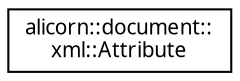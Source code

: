 digraph "Иерархия классов. Графический вид."
{
 // INTERACTIVE_SVG=YES
  edge [fontname="Verdana",fontsize="10",labelfontname="Verdana",labelfontsize="10"];
  node [fontname="Verdana",fontsize="10",shape=record];
  rankdir="LR";
  Node1 [label="alicorn::document::\lxml::Attribute",height=0.2,width=0.4,color="black", fillcolor="white", style="filled",URL="$a00066.html",tooltip="Класс входит в Проект Document   Вспомогательный класс для доступа к атрибуту узла документа xml..."];
}
